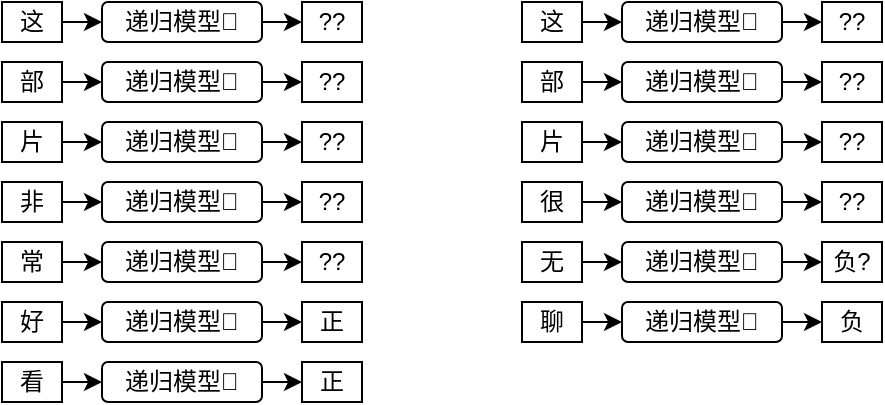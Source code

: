 <mxfile version="12.9.3" type="device"><diagram id="nMYE6pjDlx-1NR_0ZSfn" name="Page-1"><mxGraphModel dx="946" dy="604" grid="1" gridSize="10" guides="1" tooltips="1" connect="1" arrows="1" fold="1" page="1" pageScale="1" pageWidth="850" pageHeight="1100" math="0" shadow="0"><root><mxCell id="0"/><mxCell id="1" parent="0"/><mxCell id="iaNShOoxRv-uITUzKP3Q-2" value="递归模型🤔" style="rounded=1;whiteSpace=wrap;html=1;" vertex="1" parent="1"><mxGeometry x="240" y="120" width="80" height="20" as="geometry"/></mxCell><mxCell id="iaNShOoxRv-uITUzKP3Q-5" value="递归模型🤔" style="rounded=1;whiteSpace=wrap;html=1;" vertex="1" parent="1"><mxGeometry x="240" y="150" width="80" height="20" as="geometry"/></mxCell><mxCell id="iaNShOoxRv-uITUzKP3Q-6" value="递归模型🤔" style="rounded=1;whiteSpace=wrap;html=1;" vertex="1" parent="1"><mxGeometry x="240" y="180" width="80" height="20" as="geometry"/></mxCell><mxCell id="iaNShOoxRv-uITUzKP3Q-7" value="递归模型🤔" style="rounded=1;whiteSpace=wrap;html=1;" vertex="1" parent="1"><mxGeometry x="240" y="210" width="80" height="20" as="geometry"/></mxCell><mxCell id="iaNShOoxRv-uITUzKP3Q-8" value="递归模型🤔" style="rounded=1;whiteSpace=wrap;html=1;" vertex="1" parent="1"><mxGeometry x="240" y="270" width="80" height="20" as="geometry"/></mxCell><mxCell id="iaNShOoxRv-uITUzKP3Q-27" style="edgeStyle=orthogonalEdgeStyle;rounded=0;orthogonalLoop=1;jettySize=auto;html=1;exitX=1;exitY=0.5;exitDx=0;exitDy=0;entryX=0;entryY=0.5;entryDx=0;entryDy=0;" edge="1" parent="1" source="iaNShOoxRv-uITUzKP3Q-9" target="iaNShOoxRv-uITUzKP3Q-26"><mxGeometry relative="1" as="geometry"/></mxCell><mxCell id="iaNShOoxRv-uITUzKP3Q-9" value="递归模型🤔" style="rounded=1;whiteSpace=wrap;html=1;" vertex="1" parent="1"><mxGeometry x="240" y="300" width="80" height="20" as="geometry"/></mxCell><mxCell id="iaNShOoxRv-uITUzKP3Q-12" style="edgeStyle=orthogonalEdgeStyle;rounded=0;orthogonalLoop=1;jettySize=auto;html=1;exitX=1;exitY=0.5;exitDx=0;exitDy=0;entryX=0;entryY=0.5;entryDx=0;entryDy=0;" edge="1" parent="1" source="iaNShOoxRv-uITUzKP3Q-11" target="iaNShOoxRv-uITUzKP3Q-2"><mxGeometry relative="1" as="geometry"/></mxCell><mxCell id="iaNShOoxRv-uITUzKP3Q-11" value="这" style="rounded=0;whiteSpace=wrap;html=1;" vertex="1" parent="1"><mxGeometry x="190" y="120" width="30" height="20" as="geometry"/></mxCell><mxCell id="iaNShOoxRv-uITUzKP3Q-13" style="edgeStyle=orthogonalEdgeStyle;rounded=0;orthogonalLoop=1;jettySize=auto;html=1;exitX=1;exitY=0.5;exitDx=0;exitDy=0;entryX=0;entryY=0.5;entryDx=0;entryDy=0;" edge="1" parent="1" source="iaNShOoxRv-uITUzKP3Q-14"><mxGeometry relative="1" as="geometry"><mxPoint x="240" y="160" as="targetPoint"/></mxGeometry></mxCell><mxCell id="iaNShOoxRv-uITUzKP3Q-14" value="部" style="rounded=0;whiteSpace=wrap;html=1;" vertex="1" parent="1"><mxGeometry x="190" y="150" width="30" height="20" as="geometry"/></mxCell><mxCell id="iaNShOoxRv-uITUzKP3Q-15" style="edgeStyle=orthogonalEdgeStyle;rounded=0;orthogonalLoop=1;jettySize=auto;html=1;exitX=1;exitY=0.5;exitDx=0;exitDy=0;entryX=0;entryY=0.5;entryDx=0;entryDy=0;" edge="1" parent="1" source="iaNShOoxRv-uITUzKP3Q-16"><mxGeometry relative="1" as="geometry"><mxPoint x="240" y="190" as="targetPoint"/></mxGeometry></mxCell><mxCell id="iaNShOoxRv-uITUzKP3Q-16" value="片" style="rounded=0;whiteSpace=wrap;html=1;" vertex="1" parent="1"><mxGeometry x="190" y="180" width="30" height="20" as="geometry"/></mxCell><mxCell id="iaNShOoxRv-uITUzKP3Q-17" style="edgeStyle=orthogonalEdgeStyle;rounded=0;orthogonalLoop=1;jettySize=auto;html=1;exitX=1;exitY=0.5;exitDx=0;exitDy=0;entryX=0;entryY=0.5;entryDx=0;entryDy=0;" edge="1" parent="1" source="iaNShOoxRv-uITUzKP3Q-18"><mxGeometry relative="1" as="geometry"><mxPoint x="240" y="220" as="targetPoint"/></mxGeometry></mxCell><mxCell id="iaNShOoxRv-uITUzKP3Q-18" value="非" style="rounded=0;whiteSpace=wrap;html=1;" vertex="1" parent="1"><mxGeometry x="190" y="210" width="30" height="20" as="geometry"/></mxCell><mxCell id="iaNShOoxRv-uITUzKP3Q-19" style="edgeStyle=orthogonalEdgeStyle;rounded=0;orthogonalLoop=1;jettySize=auto;html=1;exitX=1;exitY=0.5;exitDx=0;exitDy=0;entryX=0;entryY=0.5;entryDx=0;entryDy=0;" edge="1" parent="1" source="iaNShOoxRv-uITUzKP3Q-20"><mxGeometry relative="1" as="geometry"><mxPoint x="240" y="280" as="targetPoint"/></mxGeometry></mxCell><mxCell id="iaNShOoxRv-uITUzKP3Q-20" value="好" style="rounded=0;whiteSpace=wrap;html=1;" vertex="1" parent="1"><mxGeometry x="190" y="270" width="30" height="20" as="geometry"/></mxCell><mxCell id="iaNShOoxRv-uITUzKP3Q-21" style="edgeStyle=orthogonalEdgeStyle;rounded=0;orthogonalLoop=1;jettySize=auto;html=1;exitX=1;exitY=0.5;exitDx=0;exitDy=0;entryX=0;entryY=0.5;entryDx=0;entryDy=0;" edge="1" parent="1" source="iaNShOoxRv-uITUzKP3Q-22"><mxGeometry relative="1" as="geometry"><mxPoint x="240" y="310" as="targetPoint"/></mxGeometry></mxCell><mxCell id="iaNShOoxRv-uITUzKP3Q-22" value="看" style="rounded=0;whiteSpace=wrap;html=1;" vertex="1" parent="1"><mxGeometry x="190" y="300" width="30" height="20" as="geometry"/></mxCell><mxCell id="iaNShOoxRv-uITUzKP3Q-23" value="递归模型🤔" style="rounded=1;whiteSpace=wrap;html=1;" vertex="1" parent="1"><mxGeometry x="240" y="240" width="80" height="20" as="geometry"/></mxCell><mxCell id="iaNShOoxRv-uITUzKP3Q-24" style="edgeStyle=orthogonalEdgeStyle;rounded=0;orthogonalLoop=1;jettySize=auto;html=1;exitX=1;exitY=0.5;exitDx=0;exitDy=0;entryX=0;entryY=0.5;entryDx=0;entryDy=0;" edge="1" parent="1" source="iaNShOoxRv-uITUzKP3Q-25"><mxGeometry relative="1" as="geometry"><mxPoint x="240" y="250" as="targetPoint"/></mxGeometry></mxCell><mxCell id="iaNShOoxRv-uITUzKP3Q-25" value="常" style="rounded=0;whiteSpace=wrap;html=1;" vertex="1" parent="1"><mxGeometry x="190" y="240" width="30" height="20" as="geometry"/></mxCell><mxCell id="iaNShOoxRv-uITUzKP3Q-26" value="正" style="rounded=0;whiteSpace=wrap;html=1;" vertex="1" parent="1"><mxGeometry x="340" y="300" width="30" height="20" as="geometry"/></mxCell><mxCell id="iaNShOoxRv-uITUzKP3Q-28" style="edgeStyle=orthogonalEdgeStyle;rounded=0;orthogonalLoop=1;jettySize=auto;html=1;exitX=1;exitY=0.5;exitDx=0;exitDy=0;entryX=0;entryY=0.5;entryDx=0;entryDy=0;" edge="1" parent="1" target="iaNShOoxRv-uITUzKP3Q-29"><mxGeometry relative="1" as="geometry"><mxPoint x="320" y="280" as="sourcePoint"/></mxGeometry></mxCell><mxCell id="iaNShOoxRv-uITUzKP3Q-29" value="正" style="rounded=0;whiteSpace=wrap;html=1;" vertex="1" parent="1"><mxGeometry x="340" y="270" width="30" height="20" as="geometry"/></mxCell><mxCell id="iaNShOoxRv-uITUzKP3Q-30" style="edgeStyle=orthogonalEdgeStyle;rounded=0;orthogonalLoop=1;jettySize=auto;html=1;exitX=1;exitY=0.5;exitDx=0;exitDy=0;entryX=0;entryY=0.5;entryDx=0;entryDy=0;" edge="1" parent="1" target="iaNShOoxRv-uITUzKP3Q-31"><mxGeometry relative="1" as="geometry"><mxPoint x="320" y="130" as="sourcePoint"/></mxGeometry></mxCell><mxCell id="iaNShOoxRv-uITUzKP3Q-31" value="??" style="rounded=0;whiteSpace=wrap;html=1;" vertex="1" parent="1"><mxGeometry x="340" y="120" width="30" height="20" as="geometry"/></mxCell><mxCell id="iaNShOoxRv-uITUzKP3Q-32" style="edgeStyle=orthogonalEdgeStyle;rounded=0;orthogonalLoop=1;jettySize=auto;html=1;exitX=1;exitY=0.5;exitDx=0;exitDy=0;entryX=0;entryY=0.5;entryDx=0;entryDy=0;" edge="1" parent="1" target="iaNShOoxRv-uITUzKP3Q-33"><mxGeometry relative="1" as="geometry"><mxPoint x="320" y="160" as="sourcePoint"/></mxGeometry></mxCell><mxCell id="iaNShOoxRv-uITUzKP3Q-33" value="??" style="rounded=0;whiteSpace=wrap;html=1;" vertex="1" parent="1"><mxGeometry x="340" y="150" width="30" height="20" as="geometry"/></mxCell><mxCell id="iaNShOoxRv-uITUzKP3Q-38" style="edgeStyle=orthogonalEdgeStyle;rounded=0;orthogonalLoop=1;jettySize=auto;html=1;exitX=1;exitY=0.5;exitDx=0;exitDy=0;entryX=0;entryY=0.5;entryDx=0;entryDy=0;" edge="1" parent="1" target="iaNShOoxRv-uITUzKP3Q-39"><mxGeometry relative="1" as="geometry"><mxPoint x="320" y="190" as="sourcePoint"/></mxGeometry></mxCell><mxCell id="iaNShOoxRv-uITUzKP3Q-39" value="??" style="rounded=0;whiteSpace=wrap;html=1;" vertex="1" parent="1"><mxGeometry x="340" y="180" width="30" height="20" as="geometry"/></mxCell><mxCell id="iaNShOoxRv-uITUzKP3Q-40" style="edgeStyle=orthogonalEdgeStyle;rounded=0;orthogonalLoop=1;jettySize=auto;html=1;exitX=1;exitY=0.5;exitDx=0;exitDy=0;entryX=0;entryY=0.5;entryDx=0;entryDy=0;" edge="1" parent="1" target="iaNShOoxRv-uITUzKP3Q-41"><mxGeometry relative="1" as="geometry"><mxPoint x="320" y="220" as="sourcePoint"/></mxGeometry></mxCell><mxCell id="iaNShOoxRv-uITUzKP3Q-41" value="??" style="rounded=0;whiteSpace=wrap;html=1;" vertex="1" parent="1"><mxGeometry x="340" y="210" width="30" height="20" as="geometry"/></mxCell><mxCell id="iaNShOoxRv-uITUzKP3Q-42" style="edgeStyle=orthogonalEdgeStyle;rounded=0;orthogonalLoop=1;jettySize=auto;html=1;exitX=1;exitY=0.5;exitDx=0;exitDy=0;entryX=0;entryY=0.5;entryDx=0;entryDy=0;" edge="1" parent="1" target="iaNShOoxRv-uITUzKP3Q-43"><mxGeometry relative="1" as="geometry"><mxPoint x="320" y="250" as="sourcePoint"/></mxGeometry></mxCell><mxCell id="iaNShOoxRv-uITUzKP3Q-43" value="??" style="rounded=0;whiteSpace=wrap;html=1;" vertex="1" parent="1"><mxGeometry x="340" y="240" width="30" height="20" as="geometry"/></mxCell><mxCell id="iaNShOoxRv-uITUzKP3Q-44" value="递归模型🤔" style="rounded=1;whiteSpace=wrap;html=1;" vertex="1" parent="1"><mxGeometry x="500" y="120" width="80" height="20" as="geometry"/></mxCell><mxCell id="iaNShOoxRv-uITUzKP3Q-45" value="递归模型🤔" style="rounded=1;whiteSpace=wrap;html=1;" vertex="1" parent="1"><mxGeometry x="500" y="150" width="80" height="20" as="geometry"/></mxCell><mxCell id="iaNShOoxRv-uITUzKP3Q-46" value="递归模型🤔" style="rounded=1;whiteSpace=wrap;html=1;" vertex="1" parent="1"><mxGeometry x="500" y="180" width="80" height="20" as="geometry"/></mxCell><mxCell id="iaNShOoxRv-uITUzKP3Q-47" value="递归模型🤔" style="rounded=1;whiteSpace=wrap;html=1;" vertex="1" parent="1"><mxGeometry x="500" y="210" width="80" height="20" as="geometry"/></mxCell><mxCell id="iaNShOoxRv-uITUzKP3Q-48" value="递归模型🤔" style="rounded=1;whiteSpace=wrap;html=1;" vertex="1" parent="1"><mxGeometry x="500" y="270" width="80" height="20" as="geometry"/></mxCell><mxCell id="iaNShOoxRv-uITUzKP3Q-51" style="edgeStyle=orthogonalEdgeStyle;rounded=0;orthogonalLoop=1;jettySize=auto;html=1;exitX=1;exitY=0.5;exitDx=0;exitDy=0;entryX=0;entryY=0.5;entryDx=0;entryDy=0;" edge="1" parent="1" source="iaNShOoxRv-uITUzKP3Q-52" target="iaNShOoxRv-uITUzKP3Q-44"><mxGeometry relative="1" as="geometry"/></mxCell><mxCell id="iaNShOoxRv-uITUzKP3Q-52" value="这" style="rounded=0;whiteSpace=wrap;html=1;" vertex="1" parent="1"><mxGeometry x="450" y="120" width="30" height="20" as="geometry"/></mxCell><mxCell id="iaNShOoxRv-uITUzKP3Q-53" style="edgeStyle=orthogonalEdgeStyle;rounded=0;orthogonalLoop=1;jettySize=auto;html=1;exitX=1;exitY=0.5;exitDx=0;exitDy=0;entryX=0;entryY=0.5;entryDx=0;entryDy=0;" edge="1" parent="1" source="iaNShOoxRv-uITUzKP3Q-54"><mxGeometry relative="1" as="geometry"><mxPoint x="500" y="160" as="targetPoint"/></mxGeometry></mxCell><mxCell id="iaNShOoxRv-uITUzKP3Q-54" value="部" style="rounded=0;whiteSpace=wrap;html=1;" vertex="1" parent="1"><mxGeometry x="450" y="150" width="30" height="20" as="geometry"/></mxCell><mxCell id="iaNShOoxRv-uITUzKP3Q-55" style="edgeStyle=orthogonalEdgeStyle;rounded=0;orthogonalLoop=1;jettySize=auto;html=1;exitX=1;exitY=0.5;exitDx=0;exitDy=0;entryX=0;entryY=0.5;entryDx=0;entryDy=0;" edge="1" parent="1" source="iaNShOoxRv-uITUzKP3Q-56"><mxGeometry relative="1" as="geometry"><mxPoint x="500" y="190" as="targetPoint"/></mxGeometry></mxCell><mxCell id="iaNShOoxRv-uITUzKP3Q-56" value="片" style="rounded=0;whiteSpace=wrap;html=1;" vertex="1" parent="1"><mxGeometry x="450" y="180" width="30" height="20" as="geometry"/></mxCell><mxCell id="iaNShOoxRv-uITUzKP3Q-57" style="edgeStyle=orthogonalEdgeStyle;rounded=0;orthogonalLoop=1;jettySize=auto;html=1;exitX=1;exitY=0.5;exitDx=0;exitDy=0;entryX=0;entryY=0.5;entryDx=0;entryDy=0;" edge="1" parent="1" source="iaNShOoxRv-uITUzKP3Q-58"><mxGeometry relative="1" as="geometry"><mxPoint x="500" y="220" as="targetPoint"/></mxGeometry></mxCell><mxCell id="iaNShOoxRv-uITUzKP3Q-58" value="很" style="rounded=0;whiteSpace=wrap;html=1;" vertex="1" parent="1"><mxGeometry x="450" y="210" width="30" height="20" as="geometry"/></mxCell><mxCell id="iaNShOoxRv-uITUzKP3Q-59" style="edgeStyle=orthogonalEdgeStyle;rounded=0;orthogonalLoop=1;jettySize=auto;html=1;exitX=1;exitY=0.5;exitDx=0;exitDy=0;entryX=0;entryY=0.5;entryDx=0;entryDy=0;" edge="1" parent="1" source="iaNShOoxRv-uITUzKP3Q-60"><mxGeometry relative="1" as="geometry"><mxPoint x="500" y="280" as="targetPoint"/></mxGeometry></mxCell><mxCell id="iaNShOoxRv-uITUzKP3Q-60" value="聊" style="rounded=0;whiteSpace=wrap;html=1;" vertex="1" parent="1"><mxGeometry x="450" y="270" width="30" height="20" as="geometry"/></mxCell><mxCell id="iaNShOoxRv-uITUzKP3Q-63" value="递归模型🤔" style="rounded=1;whiteSpace=wrap;html=1;" vertex="1" parent="1"><mxGeometry x="500" y="240" width="80" height="20" as="geometry"/></mxCell><mxCell id="iaNShOoxRv-uITUzKP3Q-64" style="edgeStyle=orthogonalEdgeStyle;rounded=0;orthogonalLoop=1;jettySize=auto;html=1;exitX=1;exitY=0.5;exitDx=0;exitDy=0;entryX=0;entryY=0.5;entryDx=0;entryDy=0;" edge="1" parent="1" source="iaNShOoxRv-uITUzKP3Q-65"><mxGeometry relative="1" as="geometry"><mxPoint x="500" y="250" as="targetPoint"/></mxGeometry></mxCell><mxCell id="iaNShOoxRv-uITUzKP3Q-65" value="无" style="rounded=0;whiteSpace=wrap;html=1;" vertex="1" parent="1"><mxGeometry x="450" y="240" width="30" height="20" as="geometry"/></mxCell><mxCell id="iaNShOoxRv-uITUzKP3Q-67" style="edgeStyle=orthogonalEdgeStyle;rounded=0;orthogonalLoop=1;jettySize=auto;html=1;exitX=1;exitY=0.5;exitDx=0;exitDy=0;entryX=0;entryY=0.5;entryDx=0;entryDy=0;" edge="1" parent="1" target="iaNShOoxRv-uITUzKP3Q-68"><mxGeometry relative="1" as="geometry"><mxPoint x="580" y="280" as="sourcePoint"/></mxGeometry></mxCell><mxCell id="iaNShOoxRv-uITUzKP3Q-68" value="负" style="rounded=0;whiteSpace=wrap;html=1;" vertex="1" parent="1"><mxGeometry x="600" y="270" width="30" height="20" as="geometry"/></mxCell><mxCell id="iaNShOoxRv-uITUzKP3Q-69" style="edgeStyle=orthogonalEdgeStyle;rounded=0;orthogonalLoop=1;jettySize=auto;html=1;exitX=1;exitY=0.5;exitDx=0;exitDy=0;entryX=0;entryY=0.5;entryDx=0;entryDy=0;" edge="1" parent="1" target="iaNShOoxRv-uITUzKP3Q-70"><mxGeometry relative="1" as="geometry"><mxPoint x="580" y="130" as="sourcePoint"/></mxGeometry></mxCell><mxCell id="iaNShOoxRv-uITUzKP3Q-70" value="??" style="rounded=0;whiteSpace=wrap;html=1;" vertex="1" parent="1"><mxGeometry x="600" y="120" width="30" height="20" as="geometry"/></mxCell><mxCell id="iaNShOoxRv-uITUzKP3Q-71" style="edgeStyle=orthogonalEdgeStyle;rounded=0;orthogonalLoop=1;jettySize=auto;html=1;exitX=1;exitY=0.5;exitDx=0;exitDy=0;entryX=0;entryY=0.5;entryDx=0;entryDy=0;" edge="1" parent="1" target="iaNShOoxRv-uITUzKP3Q-72"><mxGeometry relative="1" as="geometry"><mxPoint x="580" y="160" as="sourcePoint"/></mxGeometry></mxCell><mxCell id="iaNShOoxRv-uITUzKP3Q-72" value="??" style="rounded=0;whiteSpace=wrap;html=1;" vertex="1" parent="1"><mxGeometry x="600" y="150" width="30" height="20" as="geometry"/></mxCell><mxCell id="iaNShOoxRv-uITUzKP3Q-73" style="edgeStyle=orthogonalEdgeStyle;rounded=0;orthogonalLoop=1;jettySize=auto;html=1;exitX=1;exitY=0.5;exitDx=0;exitDy=0;entryX=0;entryY=0.5;entryDx=0;entryDy=0;" edge="1" parent="1" target="iaNShOoxRv-uITUzKP3Q-74"><mxGeometry relative="1" as="geometry"><mxPoint x="580" y="190" as="sourcePoint"/></mxGeometry></mxCell><mxCell id="iaNShOoxRv-uITUzKP3Q-74" value="??" style="rounded=0;whiteSpace=wrap;html=1;" vertex="1" parent="1"><mxGeometry x="600" y="180" width="30" height="20" as="geometry"/></mxCell><mxCell id="iaNShOoxRv-uITUzKP3Q-75" style="edgeStyle=orthogonalEdgeStyle;rounded=0;orthogonalLoop=1;jettySize=auto;html=1;exitX=1;exitY=0.5;exitDx=0;exitDy=0;entryX=0;entryY=0.5;entryDx=0;entryDy=0;" edge="1" parent="1" target="iaNShOoxRv-uITUzKP3Q-76"><mxGeometry relative="1" as="geometry"><mxPoint x="580" y="220" as="sourcePoint"/></mxGeometry></mxCell><mxCell id="iaNShOoxRv-uITUzKP3Q-76" value="??" style="rounded=0;whiteSpace=wrap;html=1;" vertex="1" parent="1"><mxGeometry x="600" y="210" width="30" height="20" as="geometry"/></mxCell><mxCell id="iaNShOoxRv-uITUzKP3Q-77" style="edgeStyle=orthogonalEdgeStyle;rounded=0;orthogonalLoop=1;jettySize=auto;html=1;exitX=1;exitY=0.5;exitDx=0;exitDy=0;entryX=0;entryY=0.5;entryDx=0;entryDy=0;" edge="1" parent="1" target="iaNShOoxRv-uITUzKP3Q-78"><mxGeometry relative="1" as="geometry"><mxPoint x="580" y="250" as="sourcePoint"/></mxGeometry></mxCell><mxCell id="iaNShOoxRv-uITUzKP3Q-78" value="负?" style="rounded=0;whiteSpace=wrap;html=1;" vertex="1" parent="1"><mxGeometry x="600" y="240" width="30" height="20" as="geometry"/></mxCell></root></mxGraphModel></diagram></mxfile>
